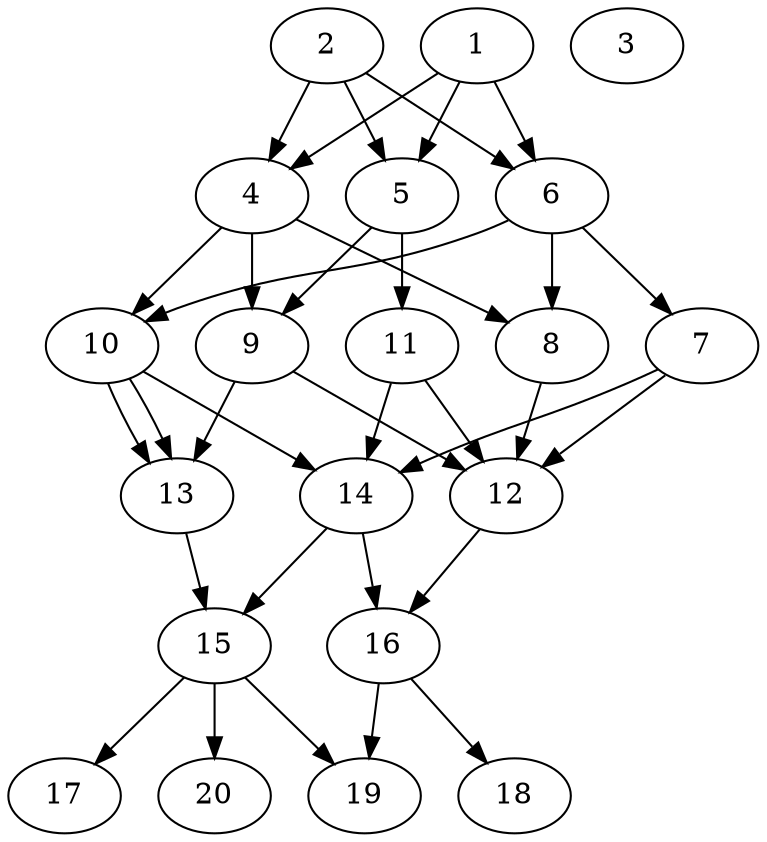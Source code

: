// DAG automatically generated by daggen at Thu Oct  3 13:58:43 2019
// ./daggen --dot -n 20 --ccr 0.3 --fat 0.5 --regular 0.5 --density 0.7 --mindata 5242880 --maxdata 52428800 
digraph G {
  1 [size="56586240", alpha="0.18", expect_size="16975872"] 
  1 -> 4 [size ="16975872"]
  1 -> 5 [size ="16975872"]
  1 -> 6 [size ="16975872"]
  2 [size="34447360", alpha="0.13", expect_size="10334208"] 
  2 -> 4 [size ="10334208"]
  2 -> 5 [size ="10334208"]
  2 -> 6 [size ="10334208"]
  3 [size="34583893", alpha="0.19", expect_size="10375168"] 
  4 [size="38205440", alpha="0.06", expect_size="11461632"] 
  4 -> 8 [size ="11461632"]
  4 -> 9 [size ="11461632"]
  4 -> 10 [size ="11461632"]
  5 [size="117227520", alpha="0.16", expect_size="35168256"] 
  5 -> 9 [size ="35168256"]
  5 -> 11 [size ="35168256"]
  6 [size="52292267", alpha="0.17", expect_size="15687680"] 
  6 -> 7 [size ="15687680"]
  6 -> 8 [size ="15687680"]
  6 -> 10 [size ="15687680"]
  7 [size="67679573", alpha="0.15", expect_size="20303872"] 
  7 -> 12 [size ="20303872"]
  7 -> 14 [size ="20303872"]
  8 [size="110619307", alpha="0.15", expect_size="33185792"] 
  8 -> 12 [size ="33185792"]
  9 [size="94552747", alpha="0.05", expect_size="28365824"] 
  9 -> 12 [size ="28365824"]
  9 -> 13 [size ="28365824"]
  10 [size="84930560", alpha="0.07", expect_size="25479168"] 
  10 -> 13 [size ="25479168"]
  10 -> 13 [size ="25479168"]
  10 -> 14 [size ="25479168"]
  11 [size="53951147", alpha="0.10", expect_size="16185344"] 
  11 -> 12 [size ="16185344"]
  11 -> 14 [size ="16185344"]
  12 [size="38591147", alpha="0.01", expect_size="11577344"] 
  12 -> 16 [size ="11577344"]
  13 [size="144124587", alpha="0.15", expect_size="43237376"] 
  13 -> 15 [size ="43237376"]
  14 [size="136410453", alpha="0.15", expect_size="40923136"] 
  14 -> 15 [size ="40923136"]
  14 -> 16 [size ="40923136"]
  15 [size="23961600", alpha="0.06", expect_size="7188480"] 
  15 -> 17 [size ="7188480"]
  15 -> 19 [size ="7188480"]
  15 -> 20 [size ="7188480"]
  16 [size="151210667", alpha="0.20", expect_size="45363200"] 
  16 -> 18 [size ="45363200"]
  16 -> 19 [size ="45363200"]
  17 [size="127631360", alpha="0.13", expect_size="38289408"] 
  18 [size="89043627", alpha="0.04", expect_size="26713088"] 
  19 [size="49885867", alpha="0.04", expect_size="14965760"] 
  20 [size="88480427", alpha="0.13", expect_size="26544128"] 
}
